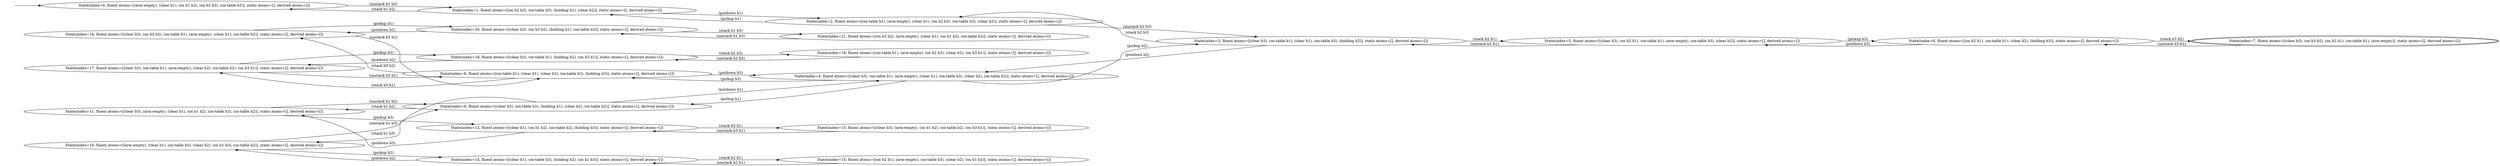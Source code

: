 digraph {
rankdir="LR"
s0[label="State(index=0, fluent atoms=[(arm-empty), (clear b1), (on b1 b2), (on b2 b3), (on-table b3)], static atoms=[], derived atoms=[])"]
s1[label="State(index=1, fluent atoms=[(on b2 b3), (on-table b3), (holding b1), (clear b2)], static atoms=[], derived atoms=[])"]
s2[label="State(index=2, fluent atoms=[(on-table b1), (arm-empty), (clear b1), (on b2 b3), (on-table b3), (clear b2)], static atoms=[], derived atoms=[])"]
s3[label="State(index=3, fluent atoms=[(clear b3), (on-table b1), (clear b1), (on-table b3), (holding b2)], static atoms=[], derived atoms=[])"]
s4[label="State(index=4, fluent atoms=[(clear b3), (on-table b1), (arm-empty), (clear b1), (on-table b3), (clear b2), (on-table b2)], static atoms=[], derived atoms=[])"]
s5[label="State(index=5, fluent atoms=[(clear b3), (on b2 b1), (on-table b1), (arm-empty), (on-table b3), (clear b2)], static atoms=[], derived atoms=[])"]
s6[label="State(index=6, fluent atoms=[(on b2 b1), (on-table b1), (clear b2), (holding b3)], static atoms=[], derived atoms=[])"]
s7[peripheries=2,label="State(index=7, fluent atoms=[(clear b3), (on b3 b2), (on b2 b1), (on-table b1), (arm-empty)], static atoms=[], derived atoms=[])"]
s8[label="State(index=8, fluent atoms=[(on-table b1), (clear b1), (clear b2), (on-table b2), (holding b3)], static atoms=[], derived atoms=[])"]
s9[label="State(index=9, fluent atoms=[(clear b3), (on-table b3), (holding b1), (clear b2), (on-table b2)], static atoms=[], derived atoms=[])"]
s10[label="State(index=10, fluent atoms=[(arm-empty), (clear b1), (on-table b3), (clear b2), (on b1 b3), (on-table b2)], static atoms=[], derived atoms=[])"]
s11[label="State(index=11, fluent atoms=[(clear b3), (arm-empty), (clear b1), (on b1 b2), (on-table b3), (on-table b2)], static atoms=[], derived atoms=[])"]
s12[label="State(index=12, fluent atoms=[(clear b1), (on b1 b2), (on-table b2), (holding b3)], static atoms=[], derived atoms=[])"]
s13[label="State(index=13, fluent atoms=[(clear b3), (arm-empty), (on b1 b2), (on-table b2), (on b3 b1)], static atoms=[], derived atoms=[])"]
s14[label="State(index=14, fluent atoms=[(clear b1), (on-table b3), (holding b2), (on b1 b3)], static atoms=[], derived atoms=[])"]
s15[label="State(index=15, fluent atoms=[(on b2 b1), (arm-empty), (on-table b3), (clear b2), (on b1 b3)], static atoms=[], derived atoms=[])"]
s16[label="State(index=16, fluent atoms=[(clear b3), (on b3 b2), (on-table b1), (arm-empty), (clear b1), (on-table b2)], static atoms=[], derived atoms=[])"]
s17[label="State(index=17, fluent atoms=[(clear b3), (on-table b1), (arm-empty), (clear b2), (on-table b2), (on b3 b1)], static atoms=[], derived atoms=[])"]
s18[label="State(index=18, fluent atoms=[(clear b3), (on-table b1), (holding b2), (on b3 b1)], static atoms=[], derived atoms=[])"]
s19[label="State(index=19, fluent atoms=[(on-table b1), (arm-empty), (on b2 b3), (clear b2), (on b3 b1)], static atoms=[], derived atoms=[])"]
s20[label="State(index=20, fluent atoms=[(clear b3), (on b3 b2), (holding b1), (on-table b2)], static atoms=[], derived atoms=[])"]
s21[label="State(index=21, fluent atoms=[(on b3 b2), (arm-empty), (clear b1), (on b1 b3), (on-table b2)], static atoms=[], derived atoms=[])"]
Dangling [ label = "", style = invis ]
{ rank = same; Dangling }
Dangling -> s0
{ rank = same; s13,s15,s19,s21}
{ rank = same; s12,s14,s18,s20}
{ rank = same; s0,s10,s11,s16,s17}
{ rank = same; s1,s8,s9}
{ rank = same; s2,s4}
{ rank = same; s3}
{ rank = same; s5}
{ rank = same; s6}
{ rank = same; s7}
s0->s1 [label="(unstack b1 b2)"]
s1->s2 [label="(putdown b1)"]
s1->s0 [label="(stack b1 b2)"]
s2->s1 [label="(pickup b1)"]
s2->s3 [label="(unstack b2 b3)"]
s3->s4 [label="(putdown b2)"]
s3->s2 [label="(stack b2 b3)"]
s3->s5 [label="(stack b2 b1)"]
s5->s6 [label="(pickup b3)"]
s5->s3 [label="(unstack b2 b1)"]
s6->s5 [label="(putdown b3)"]
s6->s7 [label="(stack b3 b2)"]
s7->s6 [label="(unstack b3 b2)"]
s4->s8 [label="(pickup b3)"]
s4->s3 [label="(pickup b2)"]
s4->s9 [label="(pickup b1)"]
s9->s4 [label="(putdown b1)"]
s9->s10 [label="(stack b1 b3)"]
s9->s11 [label="(stack b1 b2)"]
s11->s12 [label="(pickup b3)"]
s11->s9 [label="(unstack b1 b2)"]
s12->s11 [label="(putdown b3)"]
s12->s13 [label="(stack b3 b1)"]
s13->s12 [label="(unstack b3 b1)"]
s10->s14 [label="(pickup b2)"]
s10->s9 [label="(unstack b1 b3)"]
s14->s10 [label="(putdown b2)"]
s14->s15 [label="(stack b2 b1)"]
s15->s14 [label="(unstack b2 b1)"]
s8->s4 [label="(putdown b3)"]
s8->s16 [label="(stack b3 b2)"]
s8->s17 [label="(stack b3 b1)"]
s17->s18 [label="(pickup b2)"]
s17->s8 [label="(unstack b3 b1)"]
s18->s17 [label="(putdown b2)"]
s18->s19 [label="(stack b2 b3)"]
s19->s18 [label="(unstack b2 b3)"]
s16->s20 [label="(pickup b1)"]
s16->s8 [label="(unstack b3 b2)"]
s20->s16 [label="(putdown b1)"]
s20->s21 [label="(stack b1 b3)"]
s21->s20 [label="(unstack b1 b3)"]
}
